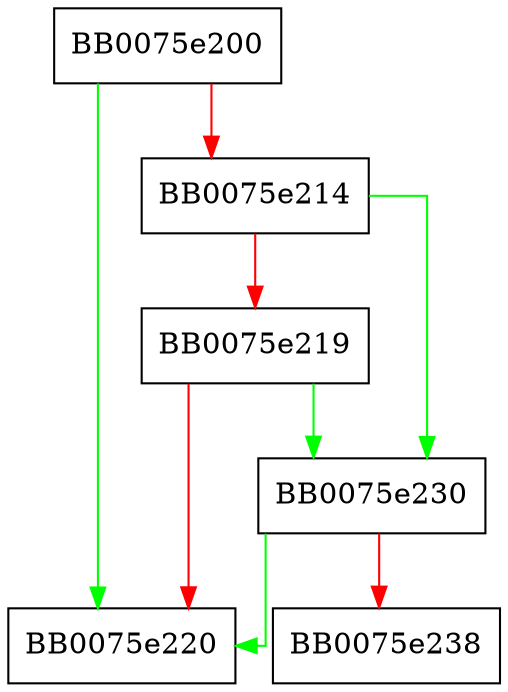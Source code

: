 digraph fix_distid_len {
  node [shape="box"];
  graph [splines=ortho];
  BB0075e200 -> BB0075e220 [color="green"];
  BB0075e200 -> BB0075e214 [color="red"];
  BB0075e214 -> BB0075e230 [color="green"];
  BB0075e214 -> BB0075e219 [color="red"];
  BB0075e219 -> BB0075e230 [color="green"];
  BB0075e219 -> BB0075e220 [color="red"];
  BB0075e230 -> BB0075e220 [color="green"];
  BB0075e230 -> BB0075e238 [color="red"];
}